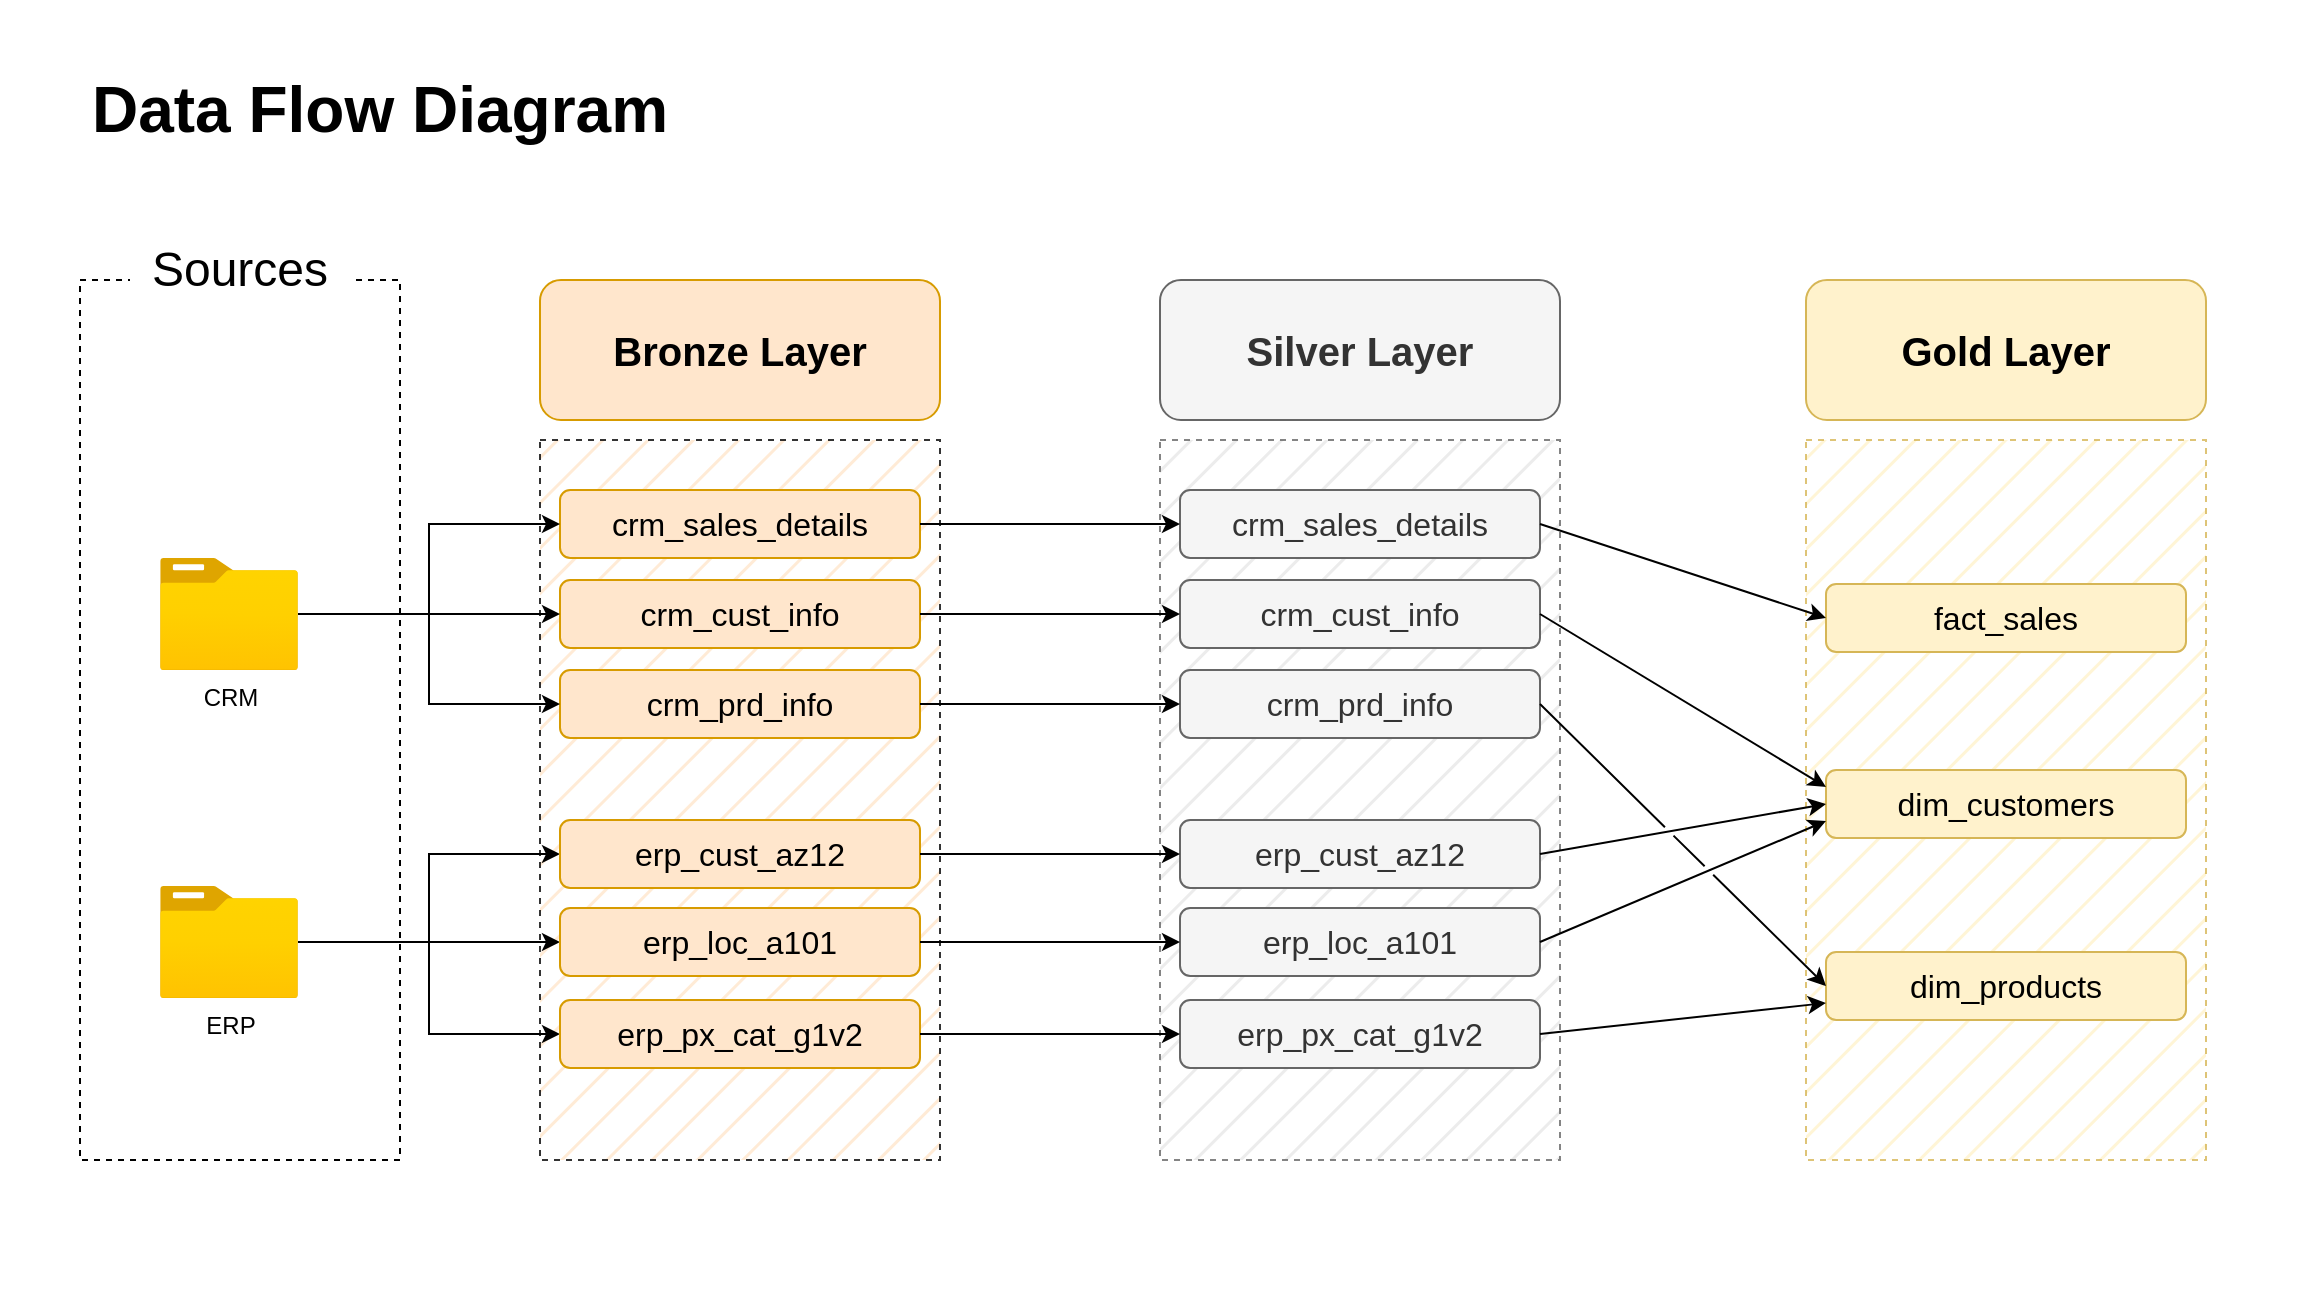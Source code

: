 <mxfile version="27.1.4">
  <diagram name="Page-1" id="D-yEdtnxK7GjxKw282s_">
    <mxGraphModel dx="1901" dy="1097" grid="1" gridSize="10" guides="1" tooltips="1" connect="1" arrows="1" fold="1" page="1" pageScale="1" pageWidth="850" pageHeight="1100" math="0" shadow="0">
      <root>
        <mxCell id="0" />
        <mxCell id="1" parent="0" />
        <mxCell id="L-vQSVIaqBLPZGwuaetk-1" value="" style="rounded=0;whiteSpace=wrap;html=1;dashed=1;" vertex="1" parent="1">
          <mxGeometry x="40" y="140" width="160" height="440" as="geometry" />
        </mxCell>
        <mxCell id="L-vQSVIaqBLPZGwuaetk-2" value="&lt;font style=&quot;font-size: 24px;&quot;&gt;Sources&lt;/font&gt;" style="rounded=0;whiteSpace=wrap;html=1;strokeColor=none;" vertex="1" parent="1">
          <mxGeometry x="65" y="110" width="110" height="50" as="geometry" />
        </mxCell>
        <mxCell id="L-vQSVIaqBLPZGwuaetk-5" value="&lt;span style=&quot;font-size: 32px;&quot;&gt;&lt;b&gt;Data Flow Diagram&lt;/b&gt;&lt;/span&gt;" style="text;html=1;align=center;verticalAlign=middle;whiteSpace=wrap;rounded=0;" vertex="1" parent="1">
          <mxGeometry x="40" y="40" width="300" height="30" as="geometry" />
        </mxCell>
        <mxCell id="L-vQSVIaqBLPZGwuaetk-3" value="CRM" style="image;aspect=fixed;html=1;points=[];align=center;fontSize=12;image=img/lib/azure2/general/Folder_Blank.svg;" vertex="1" parent="1">
          <mxGeometry x="80" y="279" width="69" height="56.0" as="geometry" />
        </mxCell>
        <mxCell id="L-vQSVIaqBLPZGwuaetk-19" value="" style="rounded=0;whiteSpace=wrap;html=1;fillStyle=hatch;fillColor=#ffe6cc;strokeColor=default;opacity=80;dashed=1;" vertex="1" parent="1">
          <mxGeometry x="270" y="220" width="200" height="360" as="geometry" />
        </mxCell>
        <mxCell id="L-vQSVIaqBLPZGwuaetk-7" value="&lt;b&gt;&lt;font style=&quot;font-size: 20px;&quot;&gt;Bronze Layer&lt;/font&gt;&lt;/b&gt;" style="rounded=1;whiteSpace=wrap;html=1;fillColor=#ffe6cc;strokeColor=#d79b00;" vertex="1" parent="1">
          <mxGeometry x="270" y="140" width="200" height="70" as="geometry" />
        </mxCell>
        <mxCell id="L-vQSVIaqBLPZGwuaetk-10" value="&lt;font style=&quot;font-size: 16px;&quot;&gt;crm_cust_info&lt;/font&gt;" style="rounded=1;whiteSpace=wrap;html=1;fillColor=#ffe6cc;strokeColor=#d79b00;" vertex="1" parent="1">
          <mxGeometry x="280" y="290" width="180" height="34" as="geometry" />
        </mxCell>
        <mxCell id="L-vQSVIaqBLPZGwuaetk-11" value="&lt;font style=&quot;font-size: 16px;&quot;&gt;crm_prd_info&lt;/font&gt;" style="rounded=1;whiteSpace=wrap;html=1;fillColor=#ffe6cc;strokeColor=#d79b00;" vertex="1" parent="1">
          <mxGeometry x="280" y="335" width="180" height="34" as="geometry" />
        </mxCell>
        <mxCell id="L-vQSVIaqBLPZGwuaetk-12" value="&lt;font style=&quot;font-size: 16px;&quot;&gt;crm_sales_details&lt;/font&gt;" style="rounded=1;whiteSpace=wrap;html=1;fillColor=#ffe6cc;strokeColor=#d79b00;" vertex="1" parent="1">
          <mxGeometry x="280" y="245" width="180" height="34" as="geometry" />
        </mxCell>
        <mxCell id="L-vQSVIaqBLPZGwuaetk-20" value="" style="edgeStyle=orthogonalEdgeStyle;rounded=0;orthogonalLoop=1;jettySize=auto;html=1;entryX=0;entryY=0.5;entryDx=0;entryDy=0;" edge="1" parent="1" source="L-vQSVIaqBLPZGwuaetk-23" target="L-vQSVIaqBLPZGwuaetk-25">
          <mxGeometry relative="1" as="geometry">
            <mxPoint x="223.5" y="471" as="targetPoint" />
          </mxGeometry>
        </mxCell>
        <mxCell id="L-vQSVIaqBLPZGwuaetk-21" style="edgeStyle=orthogonalEdgeStyle;rounded=0;orthogonalLoop=1;jettySize=auto;html=1;entryX=0;entryY=0.5;entryDx=0;entryDy=0;" edge="1" parent="1" source="L-vQSVIaqBLPZGwuaetk-23" target="L-vQSVIaqBLPZGwuaetk-24">
          <mxGeometry relative="1" as="geometry" />
        </mxCell>
        <mxCell id="L-vQSVIaqBLPZGwuaetk-22" style="edgeStyle=orthogonalEdgeStyle;rounded=0;orthogonalLoop=1;jettySize=auto;html=1;entryX=0;entryY=0.5;entryDx=0;entryDy=0;" edge="1" parent="1" source="L-vQSVIaqBLPZGwuaetk-23" target="L-vQSVIaqBLPZGwuaetk-26">
          <mxGeometry relative="1" as="geometry" />
        </mxCell>
        <mxCell id="L-vQSVIaqBLPZGwuaetk-23" value="ERP" style="image;aspect=fixed;html=1;points=[];align=center;fontSize=12;image=img/lib/azure2/general/Folder_Blank.svg;" vertex="1" parent="1">
          <mxGeometry x="80" y="443" width="69" height="56.0" as="geometry" />
        </mxCell>
        <mxCell id="L-vQSVIaqBLPZGwuaetk-24" value="&lt;font style=&quot;font-size: 16px;&quot;&gt;erp_cust_az12&lt;/font&gt;" style="rounded=1;whiteSpace=wrap;html=1;fillColor=#ffe6cc;strokeColor=#d79b00;" vertex="1" parent="1">
          <mxGeometry x="280" y="410" width="180" height="34" as="geometry" />
        </mxCell>
        <mxCell id="L-vQSVIaqBLPZGwuaetk-25" value="&lt;font style=&quot;font-size: 16px;&quot;&gt;erp_loc_a101&lt;/font&gt;" style="rounded=1;whiteSpace=wrap;html=1;fillColor=#ffe6cc;strokeColor=#d79b00;" vertex="1" parent="1">
          <mxGeometry x="280" y="454" width="180" height="34" as="geometry" />
        </mxCell>
        <mxCell id="L-vQSVIaqBLPZGwuaetk-26" value="&lt;font style=&quot;font-size: 16px;&quot;&gt;erp_px_cat_g1v2&lt;/font&gt;" style="rounded=1;whiteSpace=wrap;html=1;fillColor=#ffe6cc;strokeColor=#d79b00;" vertex="1" parent="1">
          <mxGeometry x="280" y="500" width="180" height="34" as="geometry" />
        </mxCell>
        <mxCell id="L-vQSVIaqBLPZGwuaetk-27" value="&lt;b&gt;&lt;font style=&quot;font-size: 20px;&quot;&gt;Silver Layer&lt;/font&gt;&lt;/b&gt;" style="rounded=1;whiteSpace=wrap;html=1;fillColor=#f5f5f5;strokeColor=#666666;fontColor=#333333;" vertex="1" parent="1">
          <mxGeometry x="580" y="140" width="200" height="70" as="geometry" />
        </mxCell>
        <mxCell id="L-vQSVIaqBLPZGwuaetk-31" value="" style="rounded=0;whiteSpace=wrap;html=1;fillStyle=hatch;fillColor=#E7E7E7;strokeColor=#666666;opacity=80;fontColor=#333333;dashed=1;" vertex="1" parent="1">
          <mxGeometry x="580" y="220" width="200" height="360" as="geometry" />
        </mxCell>
        <mxCell id="L-vQSVIaqBLPZGwuaetk-28" value="&lt;font style=&quot;font-size: 16px;&quot;&gt;crm_cust_info&lt;/font&gt;" style="rounded=1;whiteSpace=wrap;html=1;fillColor=#f5f5f5;strokeColor=#666666;fontColor=#333333;" vertex="1" parent="1">
          <mxGeometry x="590" y="290" width="180" height="34" as="geometry" />
        </mxCell>
        <mxCell id="L-vQSVIaqBLPZGwuaetk-29" value="&lt;font style=&quot;font-size: 16px;&quot;&gt;crm_prd_info&lt;/font&gt;" style="rounded=1;whiteSpace=wrap;html=1;fillColor=#f5f5f5;strokeColor=#666666;fontColor=#333333;" vertex="1" parent="1">
          <mxGeometry x="590" y="335" width="180" height="34" as="geometry" />
        </mxCell>
        <mxCell id="L-vQSVIaqBLPZGwuaetk-30" value="&lt;font style=&quot;font-size: 16px;&quot;&gt;crm_sales_details&lt;/font&gt;" style="rounded=1;whiteSpace=wrap;html=1;fillColor=#f5f5f5;strokeColor=#666666;fontColor=#333333;" vertex="1" parent="1">
          <mxGeometry x="590" y="245" width="180" height="34" as="geometry" />
        </mxCell>
        <mxCell id="L-vQSVIaqBLPZGwuaetk-32" value="&lt;font style=&quot;font-size: 16px;&quot;&gt;erp_cust_az12&lt;/font&gt;" style="rounded=1;whiteSpace=wrap;html=1;fillColor=#f5f5f5;strokeColor=#666666;fontColor=#333333;" vertex="1" parent="1">
          <mxGeometry x="590" y="410" width="180" height="34" as="geometry" />
        </mxCell>
        <mxCell id="L-vQSVIaqBLPZGwuaetk-33" value="&lt;font style=&quot;font-size: 16px;&quot;&gt;erp_loc_a101&lt;/font&gt;" style="rounded=1;whiteSpace=wrap;html=1;fillColor=#f5f5f5;strokeColor=#666666;fontColor=#333333;" vertex="1" parent="1">
          <mxGeometry x="590" y="454" width="180" height="34" as="geometry" />
        </mxCell>
        <mxCell id="L-vQSVIaqBLPZGwuaetk-34" value="&lt;font style=&quot;font-size: 16px;&quot;&gt;erp_px_cat_g1v2&lt;/font&gt;" style="rounded=1;whiteSpace=wrap;html=1;fillColor=#f5f5f5;strokeColor=#666666;fontColor=#333333;" vertex="1" parent="1">
          <mxGeometry x="590" y="500" width="180" height="34" as="geometry" />
        </mxCell>
        <mxCell id="L-vQSVIaqBLPZGwuaetk-17" style="edgeStyle=orthogonalEdgeStyle;rounded=0;orthogonalLoop=1;jettySize=auto;html=1;entryX=0;entryY=0.5;entryDx=0;entryDy=0;" edge="1" parent="1" source="L-vQSVIaqBLPZGwuaetk-3" target="L-vQSVIaqBLPZGwuaetk-10">
          <mxGeometry relative="1" as="geometry" />
        </mxCell>
        <mxCell id="L-vQSVIaqBLPZGwuaetk-35" style="edgeStyle=orthogonalEdgeStyle;rounded=0;orthogonalLoop=1;jettySize=auto;html=1;entryX=0;entryY=0.5;entryDx=0;entryDy=0;" edge="1" parent="1" source="L-vQSVIaqBLPZGwuaetk-3" target="L-vQSVIaqBLPZGwuaetk-11">
          <mxGeometry relative="1" as="geometry" />
        </mxCell>
        <mxCell id="L-vQSVIaqBLPZGwuaetk-18" style="edgeStyle=orthogonalEdgeStyle;rounded=0;orthogonalLoop=1;jettySize=auto;html=1;entryX=0;entryY=0.5;entryDx=0;entryDy=0;" edge="1" parent="1" source="L-vQSVIaqBLPZGwuaetk-3" target="L-vQSVIaqBLPZGwuaetk-12">
          <mxGeometry relative="1" as="geometry" />
        </mxCell>
        <mxCell id="L-vQSVIaqBLPZGwuaetk-37" style="edgeStyle=orthogonalEdgeStyle;rounded=0;orthogonalLoop=1;jettySize=auto;html=1;entryX=0;entryY=0.5;entryDx=0;entryDy=0;" edge="1" parent="1" source="L-vQSVIaqBLPZGwuaetk-11" target="L-vQSVIaqBLPZGwuaetk-29">
          <mxGeometry relative="1" as="geometry">
            <mxPoint x="540" y="306" as="targetPoint" />
          </mxGeometry>
        </mxCell>
        <mxCell id="L-vQSVIaqBLPZGwuaetk-38" style="edgeStyle=orthogonalEdgeStyle;rounded=0;orthogonalLoop=1;jettySize=auto;html=1;entryX=0;entryY=0.5;entryDx=0;entryDy=0;" edge="1" parent="1" source="L-vQSVIaqBLPZGwuaetk-12" target="L-vQSVIaqBLPZGwuaetk-30">
          <mxGeometry relative="1" as="geometry">
            <mxPoint x="540" y="353" as="targetPoint" />
          </mxGeometry>
        </mxCell>
        <mxCell id="L-vQSVIaqBLPZGwuaetk-36" style="edgeStyle=orthogonalEdgeStyle;rounded=0;orthogonalLoop=1;jettySize=auto;html=1;entryX=0;entryY=0.5;entryDx=0;entryDy=0;" edge="1" parent="1" source="L-vQSVIaqBLPZGwuaetk-10" target="L-vQSVIaqBLPZGwuaetk-28">
          <mxGeometry relative="1" as="geometry" />
        </mxCell>
        <mxCell id="L-vQSVIaqBLPZGwuaetk-39" style="edgeStyle=orthogonalEdgeStyle;rounded=0;orthogonalLoop=1;jettySize=auto;html=1;" edge="1" parent="1" source="L-vQSVIaqBLPZGwuaetk-24" target="L-vQSVIaqBLPZGwuaetk-32">
          <mxGeometry relative="1" as="geometry" />
        </mxCell>
        <mxCell id="L-vQSVIaqBLPZGwuaetk-40" style="edgeStyle=orthogonalEdgeStyle;rounded=0;orthogonalLoop=1;jettySize=auto;html=1;" edge="1" parent="1" source="L-vQSVIaqBLPZGwuaetk-25" target="L-vQSVIaqBLPZGwuaetk-33">
          <mxGeometry relative="1" as="geometry" />
        </mxCell>
        <mxCell id="L-vQSVIaqBLPZGwuaetk-41" style="edgeStyle=orthogonalEdgeStyle;rounded=0;orthogonalLoop=1;jettySize=auto;html=1;" edge="1" parent="1" source="L-vQSVIaqBLPZGwuaetk-26" target="L-vQSVIaqBLPZGwuaetk-34">
          <mxGeometry relative="1" as="geometry" />
        </mxCell>
        <mxCell id="L-vQSVIaqBLPZGwuaetk-42" value="&lt;b&gt;&lt;font style=&quot;font-size: 20px;&quot;&gt;Gold Layer&lt;/font&gt;&lt;/b&gt;" style="rounded=1;whiteSpace=wrap;html=1;fillColor=#fff2cc;strokeColor=#d6b656;" vertex="1" parent="1">
          <mxGeometry x="903" y="140" width="200" height="70" as="geometry" />
        </mxCell>
        <mxCell id="L-vQSVIaqBLPZGwuaetk-43" value="" style="rounded=0;whiteSpace=wrap;html=1;fillStyle=hatch;fillColor=#fff2cc;strokeColor=#d6b656;opacity=80;dashed=1;" vertex="1" parent="1">
          <mxGeometry x="903" y="220" width="200" height="360" as="geometry" />
        </mxCell>
        <mxCell id="L-vQSVIaqBLPZGwuaetk-44" value="&lt;font style=&quot;font-size: 16px;&quot;&gt;fact_sales&lt;/font&gt;" style="rounded=1;whiteSpace=wrap;html=1;fillColor=#fff2cc;strokeColor=#d6b656;" vertex="1" parent="1">
          <mxGeometry x="913" y="292" width="180" height="34" as="geometry" />
        </mxCell>
        <mxCell id="L-vQSVIaqBLPZGwuaetk-45" value="&lt;font style=&quot;font-size: 16px;&quot;&gt;dim_customers&lt;/font&gt;" style="rounded=1;whiteSpace=wrap;html=1;fillColor=#fff2cc;strokeColor=#d6b656;" vertex="1" parent="1">
          <mxGeometry x="913" y="385" width="180" height="34" as="geometry" />
        </mxCell>
        <mxCell id="L-vQSVIaqBLPZGwuaetk-46" value="&lt;font style=&quot;font-size: 16px;&quot;&gt;dim_products&lt;/font&gt;" style="rounded=1;whiteSpace=wrap;html=1;fillColor=#fff2cc;strokeColor=#d6b656;" vertex="1" parent="1">
          <mxGeometry x="913" y="476" width="180" height="34" as="geometry" />
        </mxCell>
        <mxCell id="L-vQSVIaqBLPZGwuaetk-50" value="" style="endArrow=classic;html=1;rounded=0;exitX=1;exitY=0.5;exitDx=0;exitDy=0;entryX=0;entryY=0.5;entryDx=0;entryDy=0;jumpStyle=gap;" edge="1" parent="1" source="L-vQSVIaqBLPZGwuaetk-30" target="L-vQSVIaqBLPZGwuaetk-44">
          <mxGeometry width="50" height="50" relative="1" as="geometry">
            <mxPoint x="810" y="490" as="sourcePoint" />
            <mxPoint x="860" y="440" as="targetPoint" />
          </mxGeometry>
        </mxCell>
        <mxCell id="L-vQSVIaqBLPZGwuaetk-51" value="" style="endArrow=classic;html=1;rounded=0;exitX=1;exitY=0.5;exitDx=0;exitDy=0;entryX=0;entryY=0.25;entryDx=0;entryDy=0;jumpStyle=gap;" edge="1" parent="1" source="L-vQSVIaqBLPZGwuaetk-28" target="L-vQSVIaqBLPZGwuaetk-45">
          <mxGeometry width="50" height="50" relative="1" as="geometry">
            <mxPoint x="760" y="419" as="sourcePoint" />
            <mxPoint x="903" y="375" as="targetPoint" />
          </mxGeometry>
        </mxCell>
        <mxCell id="L-vQSVIaqBLPZGwuaetk-52" value="" style="endArrow=classic;html=1;rounded=0;exitX=1;exitY=0.5;exitDx=0;exitDy=0;entryX=0;entryY=0.5;entryDx=0;entryDy=0;jumpStyle=gap;" edge="1" parent="1" source="L-vQSVIaqBLPZGwuaetk-32" target="L-vQSVIaqBLPZGwuaetk-45">
          <mxGeometry width="50" height="50" relative="1" as="geometry">
            <mxPoint x="820" y="550" as="sourcePoint" />
            <mxPoint x="963" y="689" as="targetPoint" />
          </mxGeometry>
        </mxCell>
        <mxCell id="L-vQSVIaqBLPZGwuaetk-53" value="" style="endArrow=classic;html=1;rounded=0;exitX=1;exitY=0.5;exitDx=0;exitDy=0;entryX=0;entryY=0.75;entryDx=0;entryDy=0;jumpStyle=gap;" edge="1" parent="1" source="L-vQSVIaqBLPZGwuaetk-33" target="L-vQSVIaqBLPZGwuaetk-45">
          <mxGeometry width="50" height="50" relative="1" as="geometry">
            <mxPoint x="730" y="650" as="sourcePoint" />
            <mxPoint x="873" y="772" as="targetPoint" />
          </mxGeometry>
        </mxCell>
        <mxCell id="L-vQSVIaqBLPZGwuaetk-54" value="" style="endArrow=classic;html=1;rounded=0;exitX=1;exitY=0.5;exitDx=0;exitDy=0;entryX=0;entryY=0.75;entryDx=0;entryDy=0;jumpStyle=gap;" edge="1" parent="1" source="L-vQSVIaqBLPZGwuaetk-34" target="L-vQSVIaqBLPZGwuaetk-46">
          <mxGeometry width="50" height="50" relative="1" as="geometry">
            <mxPoint x="750" y="720.5" as="sourcePoint" />
            <mxPoint x="893" y="660.5" as="targetPoint" />
          </mxGeometry>
        </mxCell>
        <mxCell id="L-vQSVIaqBLPZGwuaetk-55" value="" style="endArrow=classic;html=1;rounded=0;exitX=1;exitY=0.5;exitDx=0;exitDy=0;entryX=0;entryY=0.5;entryDx=0;entryDy=0;jumpStyle=gap;" edge="1" parent="1" source="L-vQSVIaqBLPZGwuaetk-29" target="L-vQSVIaqBLPZGwuaetk-46">
          <mxGeometry width="50" height="50" relative="1" as="geometry">
            <mxPoint x="790" y="675.5" as="sourcePoint" />
            <mxPoint x="933" y="659.5" as="targetPoint" />
          </mxGeometry>
        </mxCell>
        <mxCell id="L-vQSVIaqBLPZGwuaetk-56" value="" style="rounded=0;whiteSpace=wrap;html=1;fillColor=none;strokeColor=none;" vertex="1" parent="1">
          <mxGeometry width="1160" height="650" as="geometry" />
        </mxCell>
      </root>
    </mxGraphModel>
  </diagram>
</mxfile>
